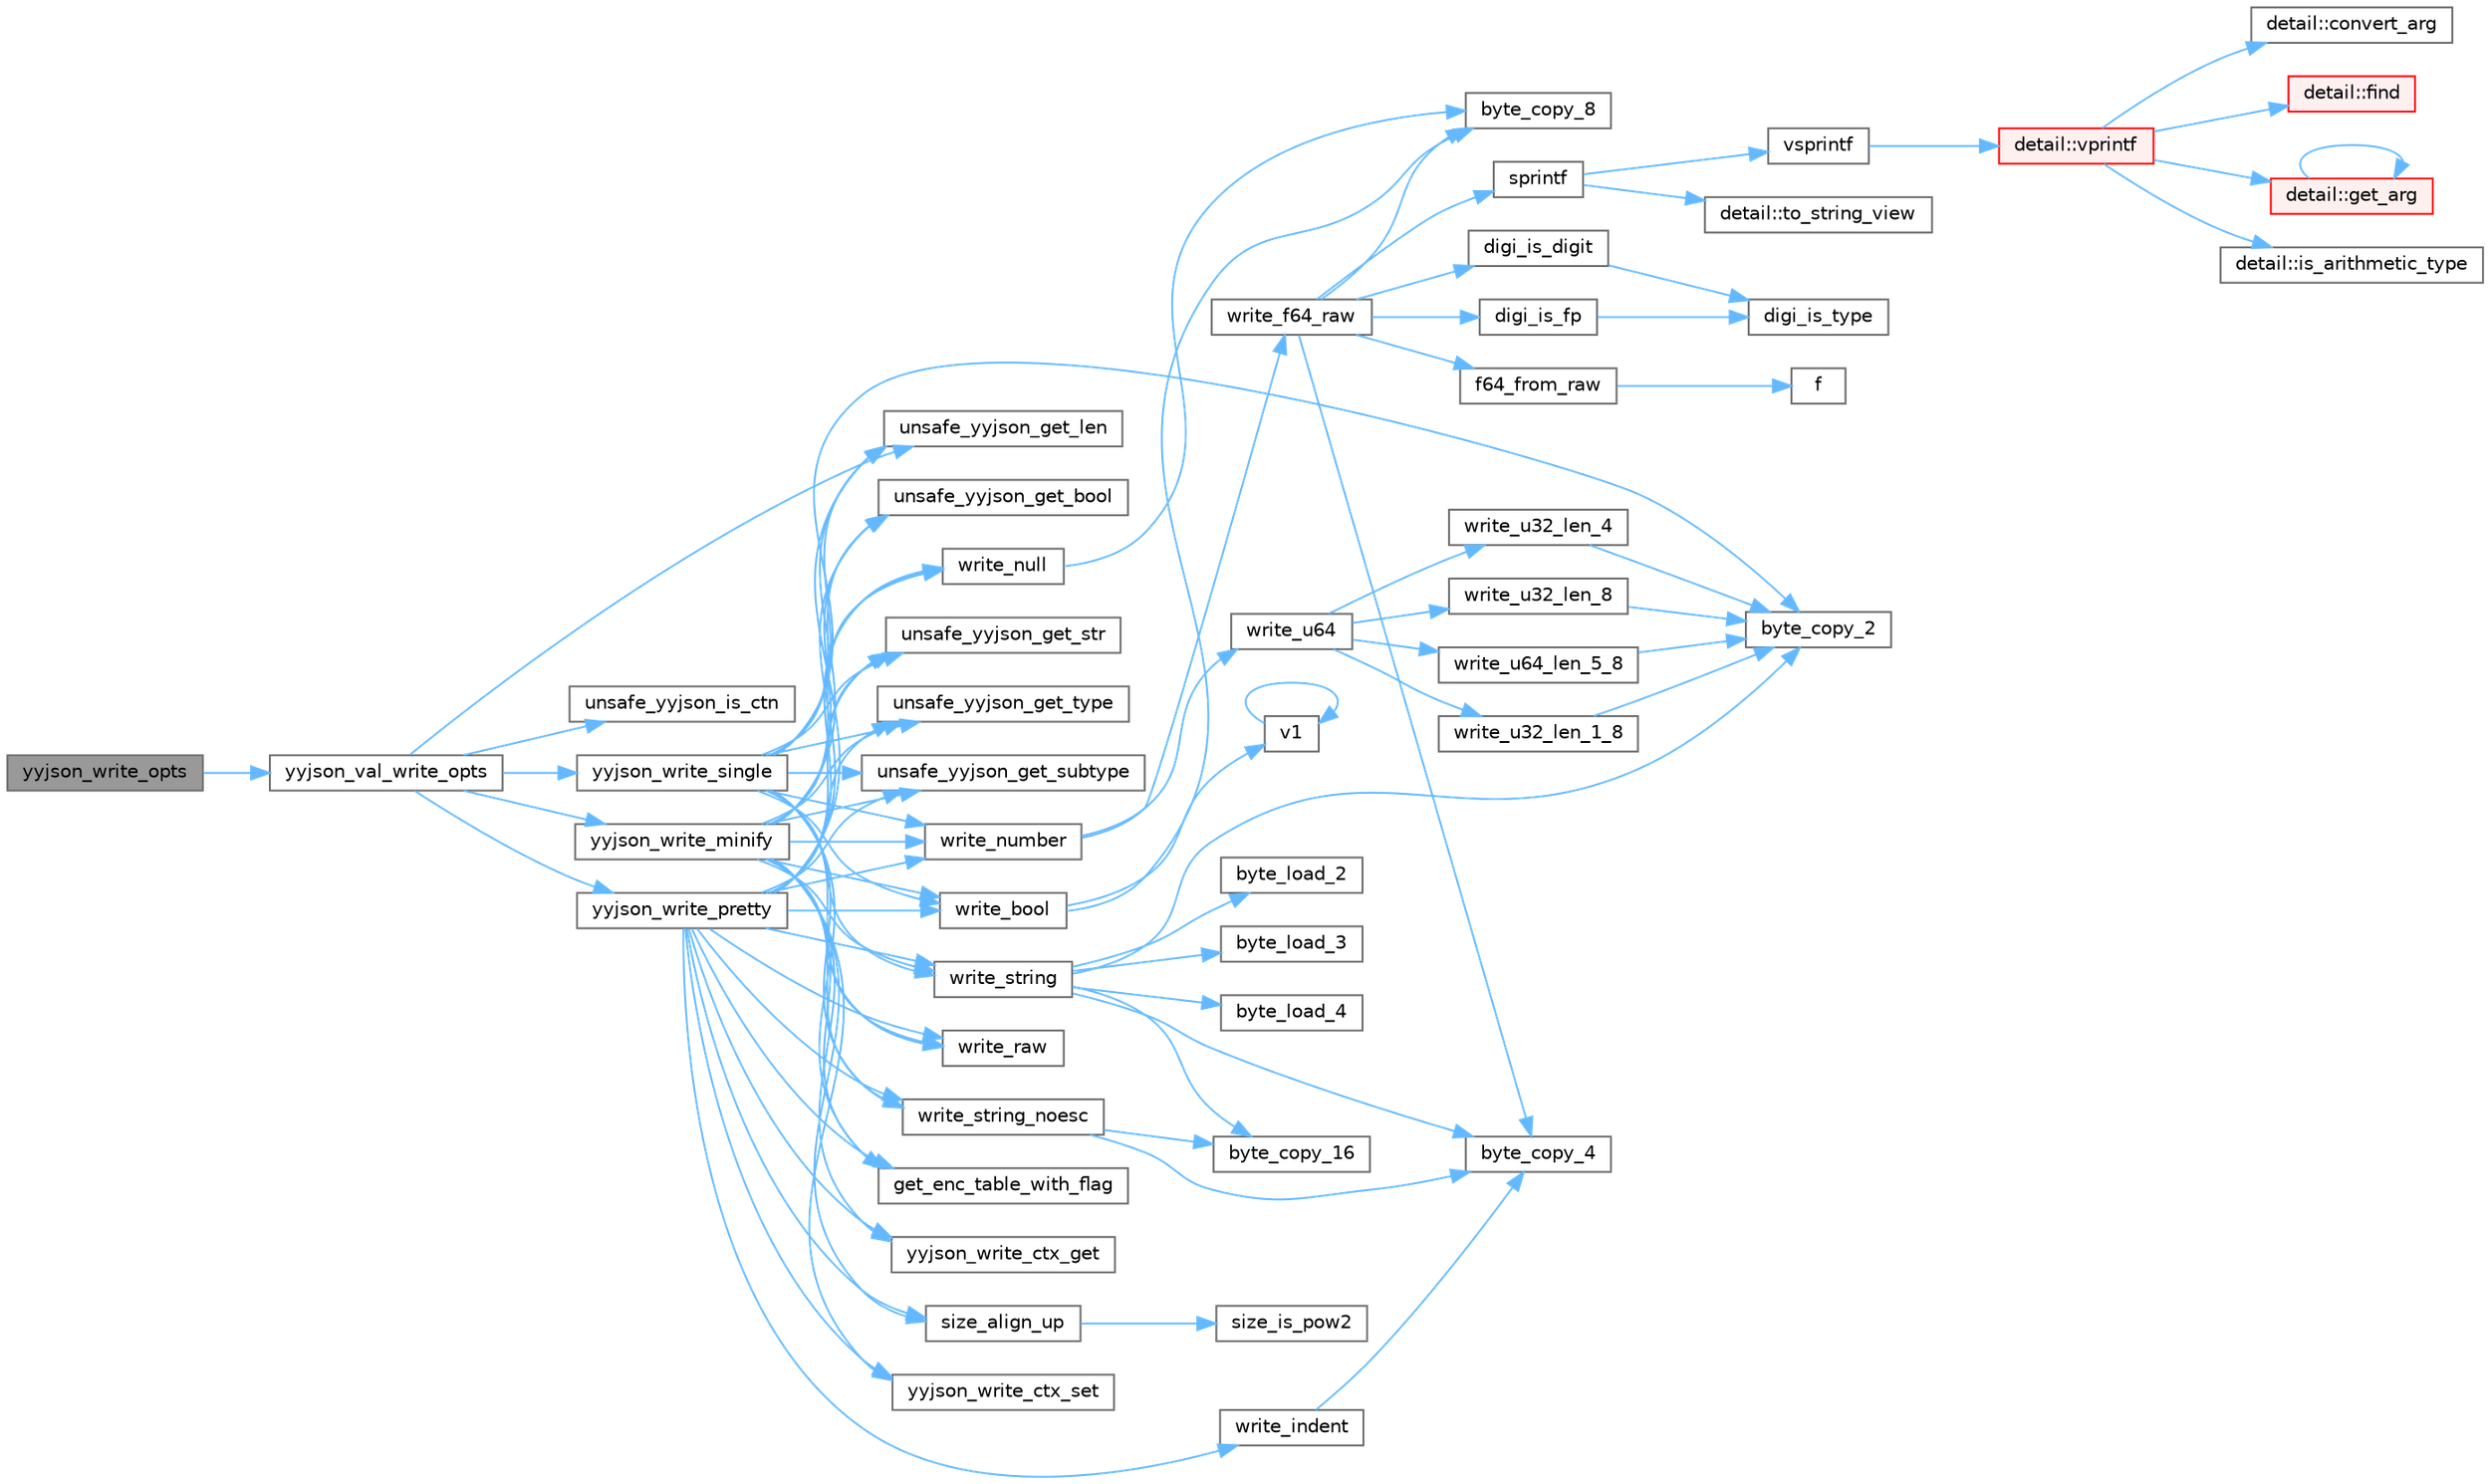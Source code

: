 digraph "yyjson_write_opts"
{
 // LATEX_PDF_SIZE
  bgcolor="transparent";
  edge [fontname=Helvetica,fontsize=10,labelfontname=Helvetica,labelfontsize=10];
  node [fontname=Helvetica,fontsize=10,shape=box,height=0.2,width=0.4];
  rankdir="LR";
  Node1 [id="Node000001",label="yyjson_write_opts",height=0.2,width=0.4,color="gray40", fillcolor="grey60", style="filled", fontcolor="black",tooltip=" "];
  Node1 -> Node2 [id="edge1_Node000001_Node000002",color="steelblue1",style="solid",tooltip=" "];
  Node2 [id="Node000002",label="yyjson_val_write_opts",height=0.2,width=0.4,color="grey40", fillcolor="white", style="filled",URL="$yyjson_8c.html#ad44cafd6e2d11074f3cdf221a3d8da89",tooltip=" "];
  Node2 -> Node3 [id="edge2_Node000002_Node000003",color="steelblue1",style="solid",tooltip=" "];
  Node3 [id="Node000003",label="unsafe_yyjson_get_len",height=0.2,width=0.4,color="grey40", fillcolor="white", style="filled",URL="$yyjson_8h.html#a445bf8a7f9981e4797bf95db944ddf8f",tooltip=" "];
  Node2 -> Node4 [id="edge3_Node000002_Node000004",color="steelblue1",style="solid",tooltip=" "];
  Node4 [id="Node000004",label="unsafe_yyjson_is_ctn",height=0.2,width=0.4,color="grey40", fillcolor="white", style="filled",URL="$yyjson_8h.html#afe1e8995e63d29297d569c4a848bf5a2",tooltip=" "];
  Node2 -> Node5 [id="edge4_Node000002_Node000005",color="steelblue1",style="solid",tooltip=" "];
  Node5 [id="Node000005",label="yyjson_write_minify",height=0.2,width=0.4,color="grey40", fillcolor="white", style="filled",URL="$yyjson_8c.html#a7b5b8dcf2347df43d4614aba6c880475",tooltip=" "];
  Node5 -> Node6 [id="edge5_Node000005_Node000006",color="steelblue1",style="solid",tooltip=" "];
  Node6 [id="Node000006",label="get_enc_table_with_flag",height=0.2,width=0.4,color="grey40", fillcolor="white", style="filled",URL="$yyjson_8c.html#a4b810e39a1c70f479ea48f4b6be239b0",tooltip=" "];
  Node5 -> Node7 [id="edge6_Node000005_Node000007",color="steelblue1",style="solid",tooltip=" "];
  Node7 [id="Node000007",label="size_align_up",height=0.2,width=0.4,color="grey40", fillcolor="white", style="filled",URL="$yyjson_8c.html#aee0ecba3f0e01a145a4bd084c40b53b6",tooltip=" "];
  Node7 -> Node8 [id="edge7_Node000007_Node000008",color="steelblue1",style="solid",tooltip=" "];
  Node8 [id="Node000008",label="size_is_pow2",height=0.2,width=0.4,color="grey40", fillcolor="white", style="filled",URL="$yyjson_8c.html#a9c435a75a5fc566d5382ba2646704a18",tooltip=" "];
  Node5 -> Node9 [id="edge8_Node000005_Node000009",color="steelblue1",style="solid",tooltip=" "];
  Node9 [id="Node000009",label="unsafe_yyjson_get_bool",height=0.2,width=0.4,color="grey40", fillcolor="white", style="filled",URL="$yyjson_8h.html#a3ef8c1e13a7f67eead2d945125769f90",tooltip=" "];
  Node5 -> Node3 [id="edge9_Node000005_Node000003",color="steelblue1",style="solid",tooltip=" "];
  Node5 -> Node10 [id="edge10_Node000005_Node000010",color="steelblue1",style="solid",tooltip=" "];
  Node10 [id="Node000010",label="unsafe_yyjson_get_str",height=0.2,width=0.4,color="grey40", fillcolor="white", style="filled",URL="$yyjson_8h.html#a879b3c14194afd5b60d663640998c020",tooltip=" "];
  Node5 -> Node11 [id="edge11_Node000005_Node000011",color="steelblue1",style="solid",tooltip=" "];
  Node11 [id="Node000011",label="unsafe_yyjson_get_subtype",height=0.2,width=0.4,color="grey40", fillcolor="white", style="filled",URL="$yyjson_8h.html#a735848e46f26bfe3dfb333c7f890205e",tooltip=" "];
  Node5 -> Node12 [id="edge12_Node000005_Node000012",color="steelblue1",style="solid",tooltip=" "];
  Node12 [id="Node000012",label="unsafe_yyjson_get_type",height=0.2,width=0.4,color="grey40", fillcolor="white", style="filled",URL="$yyjson_8h.html#a25aa2b2a33dccb9af7da4576b3cbe6ab",tooltip=" "];
  Node5 -> Node13 [id="edge13_Node000005_Node000013",color="steelblue1",style="solid",tooltip=" "];
  Node13 [id="Node000013",label="write_bool",height=0.2,width=0.4,color="grey40", fillcolor="white", style="filled",URL="$yyjson_8c.html#a8f48aafc5963521f3da75e2448f0d084",tooltip=" "];
  Node13 -> Node14 [id="edge14_Node000013_Node000014",color="steelblue1",style="solid",tooltip=" "];
  Node14 [id="Node000014",label="byte_copy_8",height=0.2,width=0.4,color="grey40", fillcolor="white", style="filled",URL="$yyjson_8c.html#a03dd49c937c12d9a85deaac184d25eb9",tooltip=" "];
  Node13 -> Node15 [id="edge15_Node000013_Node000015",color="steelblue1",style="solid",tooltip=" "];
  Node15 [id="Node000015",label="v1",height=0.2,width=0.4,color="grey40", fillcolor="white", style="filled",URL="$_tutorial___reshape_mat2_vec_8cpp.html#a10bd710692c91bc238f2e1da77730678",tooltip=" "];
  Node15 -> Node15 [id="edge16_Node000015_Node000015",color="steelblue1",style="solid",tooltip=" "];
  Node5 -> Node16 [id="edge17_Node000005_Node000016",color="steelblue1",style="solid",tooltip=" "];
  Node16 [id="Node000016",label="write_null",height=0.2,width=0.4,color="grey40", fillcolor="white", style="filled",URL="$yyjson_8c.html#a9ab2502373a7c2ad7decc10b76c47043",tooltip=" "];
  Node16 -> Node14 [id="edge18_Node000016_Node000014",color="steelblue1",style="solid",tooltip=" "];
  Node5 -> Node17 [id="edge19_Node000005_Node000017",color="steelblue1",style="solid",tooltip=" "];
  Node17 [id="Node000017",label="write_number",height=0.2,width=0.4,color="grey40", fillcolor="white", style="filled",URL="$yyjson_8c.html#a7a6eb98c82d060a1b4b1b25ae9169770",tooltip=" "];
  Node17 -> Node18 [id="edge20_Node000017_Node000018",color="steelblue1",style="solid",tooltip=" "];
  Node18 [id="Node000018",label="write_f64_raw",height=0.2,width=0.4,color="grey40", fillcolor="white", style="filled",URL="$yyjson_8c.html#a429024eddbd3335464adf309aef2db7f",tooltip=" "];
  Node18 -> Node19 [id="edge21_Node000018_Node000019",color="steelblue1",style="solid",tooltip=" "];
  Node19 [id="Node000019",label="byte_copy_4",height=0.2,width=0.4,color="grey40", fillcolor="white", style="filled",URL="$yyjson_8c.html#a98219967baeab34ab615b4ccda0df146",tooltip=" "];
  Node18 -> Node14 [id="edge22_Node000018_Node000014",color="steelblue1",style="solid",tooltip=" "];
  Node18 -> Node20 [id="edge23_Node000018_Node000020",color="steelblue1",style="solid",tooltip=" "];
  Node20 [id="Node000020",label="digi_is_digit",height=0.2,width=0.4,color="grey40", fillcolor="white", style="filled",URL="$yyjson_8c.html#ac16e36c200b16a17041aac1ed37276d7",tooltip=" "];
  Node20 -> Node21 [id="edge24_Node000020_Node000021",color="steelblue1",style="solid",tooltip=" "];
  Node21 [id="Node000021",label="digi_is_type",height=0.2,width=0.4,color="grey40", fillcolor="white", style="filled",URL="$yyjson_8c.html#aae236fd488306e08c5844189ad6d6570",tooltip=" "];
  Node18 -> Node22 [id="edge25_Node000018_Node000022",color="steelblue1",style="solid",tooltip=" "];
  Node22 [id="Node000022",label="digi_is_fp",height=0.2,width=0.4,color="grey40", fillcolor="white", style="filled",URL="$yyjson_8c.html#ac38bca46c8cbb1107ca4188d2eb4fcbe",tooltip=" "];
  Node22 -> Node21 [id="edge26_Node000022_Node000021",color="steelblue1",style="solid",tooltip=" "];
  Node18 -> Node23 [id="edge27_Node000018_Node000023",color="steelblue1",style="solid",tooltip=" "];
  Node23 [id="Node000023",label="f64_from_raw",height=0.2,width=0.4,color="grey40", fillcolor="white", style="filled",URL="$yyjson_8c.html#a7d61d2afe6fefb1935af9086d95ee8a8",tooltip=" "];
  Node23 -> Node24 [id="edge28_Node000023_Node000024",color="steelblue1",style="solid",tooltip=" "];
  Node24 [id="Node000024",label="f",height=0.2,width=0.4,color="grey40", fillcolor="white", style="filled",URL="$cxx11__tensor__map_8cpp.html#a7f507fea02198f6cb81c86640c7b1a4e",tooltip=" "];
  Node18 -> Node25 [id="edge29_Node000018_Node000025",color="steelblue1",style="solid",tooltip=" "];
  Node25 [id="Node000025",label="sprintf",height=0.2,width=0.4,color="grey40", fillcolor="white", style="filled",URL="$printf_8h.html#aa7d2e7e454d3fe606a71504a119dc894",tooltip=" "];
  Node25 -> Node26 [id="edge30_Node000025_Node000026",color="steelblue1",style="solid",tooltip=" "];
  Node26 [id="Node000026",label="detail::to_string_view",height=0.2,width=0.4,color="grey40", fillcolor="white", style="filled",URL="$namespacedetail.html#abeae79fa3e1eded2d8fbd56cc9f0960e",tooltip=" "];
  Node25 -> Node27 [id="edge31_Node000025_Node000027",color="steelblue1",style="solid",tooltip=" "];
  Node27 [id="Node000027",label="vsprintf",height=0.2,width=0.4,color="grey40", fillcolor="white", style="filled",URL="$printf_8h.html#a5e1075a6c1fce5050424f97a2fac648f",tooltip=" "];
  Node27 -> Node28 [id="edge32_Node000027_Node000028",color="steelblue1",style="solid",tooltip=" "];
  Node28 [id="Node000028",label="detail::vprintf",height=0.2,width=0.4,color="red", fillcolor="#FFF0F0", style="filled",URL="$namespacedetail.html#a1c8c2218e4c822aa8f743fb9c573717f",tooltip=" "];
  Node28 -> Node29 [id="edge33_Node000028_Node000029",color="steelblue1",style="solid",tooltip=" "];
  Node29 [id="Node000029",label="detail::convert_arg",height=0.2,width=0.4,color="grey40", fillcolor="white", style="filled",URL="$namespacedetail.html#a03c11572c9a664266d6925f327dec7f3",tooltip=" "];
  Node28 -> Node30 [id="edge34_Node000028_Node000030",color="steelblue1",style="solid",tooltip=" "];
  Node30 [id="Node000030",label="detail::find",height=0.2,width=0.4,color="red", fillcolor="#FFF0F0", style="filled",URL="$namespacedetail.html#a6b71952fab3dc32f3edb2c3e9811d8d9",tooltip=" "];
  Node28 -> Node32 [id="edge35_Node000028_Node000032",color="steelblue1",style="solid",tooltip=" "];
  Node32 [id="Node000032",label="detail::get_arg",height=0.2,width=0.4,color="red", fillcolor="#FFF0F0", style="filled",URL="$namespacedetail.html#a342ef250e45bd09b2ef666b6fae1c355",tooltip=" "];
  Node32 -> Node32 [id="edge36_Node000032_Node000032",color="steelblue1",style="solid",tooltip=" "];
  Node28 -> Node34 [id="edge37_Node000028_Node000034",color="steelblue1",style="solid",tooltip=" "];
  Node34 [id="Node000034",label="detail::is_arithmetic_type",height=0.2,width=0.4,color="grey40", fillcolor="white", style="filled",URL="$namespacedetail.html#a802c50a56a3495fdab6020b375ba1389",tooltip=" "];
  Node17 -> Node55 [id="edge38_Node000017_Node000055",color="steelblue1",style="solid",tooltip=" "];
  Node55 [id="Node000055",label="write_u64",height=0.2,width=0.4,color="grey40", fillcolor="white", style="filled",URL="$yyjson_8c.html#aa2f06c8a20b378eb29cfe95d0af5c95e",tooltip=" "];
  Node55 -> Node56 [id="edge39_Node000055_Node000056",color="steelblue1",style="solid",tooltip=" "];
  Node56 [id="Node000056",label="write_u32_len_1_8",height=0.2,width=0.4,color="grey40", fillcolor="white", style="filled",URL="$yyjson_8c.html#a5a7d8b8a37067ca47adb0b419814ef9a",tooltip=" "];
  Node56 -> Node57 [id="edge40_Node000056_Node000057",color="steelblue1",style="solid",tooltip=" "];
  Node57 [id="Node000057",label="byte_copy_2",height=0.2,width=0.4,color="grey40", fillcolor="white", style="filled",URL="$yyjson_8c.html#ac6a11726824f52b6413a67488f5a3152",tooltip=" "];
  Node55 -> Node58 [id="edge41_Node000055_Node000058",color="steelblue1",style="solid",tooltip=" "];
  Node58 [id="Node000058",label="write_u32_len_4",height=0.2,width=0.4,color="grey40", fillcolor="white", style="filled",URL="$yyjson_8c.html#ae5ef2b18cbf8ab8c261b23aab6d3bea3",tooltip=" "];
  Node58 -> Node57 [id="edge42_Node000058_Node000057",color="steelblue1",style="solid",tooltip=" "];
  Node55 -> Node59 [id="edge43_Node000055_Node000059",color="steelblue1",style="solid",tooltip=" "];
  Node59 [id="Node000059",label="write_u32_len_8",height=0.2,width=0.4,color="grey40", fillcolor="white", style="filled",URL="$yyjson_8c.html#ab1d9fcbafc860e770ed5aa9fc70577fc",tooltip=" "];
  Node59 -> Node57 [id="edge44_Node000059_Node000057",color="steelblue1",style="solid",tooltip=" "];
  Node55 -> Node60 [id="edge45_Node000055_Node000060",color="steelblue1",style="solid",tooltip=" "];
  Node60 [id="Node000060",label="write_u64_len_5_8",height=0.2,width=0.4,color="grey40", fillcolor="white", style="filled",URL="$yyjson_8c.html#a5b33c978167aa4a5c34d27715c133757",tooltip=" "];
  Node60 -> Node57 [id="edge46_Node000060_Node000057",color="steelblue1",style="solid",tooltip=" "];
  Node5 -> Node61 [id="edge47_Node000005_Node000061",color="steelblue1",style="solid",tooltip=" "];
  Node61 [id="Node000061",label="write_raw",height=0.2,width=0.4,color="grey40", fillcolor="white", style="filled",URL="$yyjson_8c.html#a595a43099038f73ab0af2b4209b1f0fd",tooltip=" "];
  Node5 -> Node62 [id="edge48_Node000005_Node000062",color="steelblue1",style="solid",tooltip=" "];
  Node62 [id="Node000062",label="write_string",height=0.2,width=0.4,color="grey40", fillcolor="white", style="filled",URL="$yyjson_8c.html#a1aadf662e6fc22a6419db27146e38472",tooltip=" "];
  Node62 -> Node63 [id="edge49_Node000062_Node000063",color="steelblue1",style="solid",tooltip=" "];
  Node63 [id="Node000063",label="byte_copy_16",height=0.2,width=0.4,color="grey40", fillcolor="white", style="filled",URL="$yyjson_8c.html#a1720d43cc1ae5984a4e5751dbe7301a0",tooltip=" "];
  Node62 -> Node57 [id="edge50_Node000062_Node000057",color="steelblue1",style="solid",tooltip=" "];
  Node62 -> Node19 [id="edge51_Node000062_Node000019",color="steelblue1",style="solid",tooltip=" "];
  Node62 -> Node64 [id="edge52_Node000062_Node000064",color="steelblue1",style="solid",tooltip=" "];
  Node64 [id="Node000064",label="byte_load_2",height=0.2,width=0.4,color="grey40", fillcolor="white", style="filled",URL="$yyjson_8c.html#abd106e94ebb52b1b9c0e79e2246f24bd",tooltip=" "];
  Node62 -> Node65 [id="edge53_Node000062_Node000065",color="steelblue1",style="solid",tooltip=" "];
  Node65 [id="Node000065",label="byte_load_3",height=0.2,width=0.4,color="grey40", fillcolor="white", style="filled",URL="$yyjson_8c.html#a31005a45113248534b4ae663dc0a85f3",tooltip=" "];
  Node62 -> Node66 [id="edge54_Node000062_Node000066",color="steelblue1",style="solid",tooltip=" "];
  Node66 [id="Node000066",label="byte_load_4",height=0.2,width=0.4,color="grey40", fillcolor="white", style="filled",URL="$yyjson_8c.html#a87c460a03bebacd0dcdad97440488c2b",tooltip=" "];
  Node5 -> Node67 [id="edge55_Node000005_Node000067",color="steelblue1",style="solid",tooltip=" "];
  Node67 [id="Node000067",label="write_string_noesc",height=0.2,width=0.4,color="grey40", fillcolor="white", style="filled",URL="$yyjson_8c.html#ab1d27351bed7d1f6f632f75dcf9846de",tooltip=" "];
  Node67 -> Node63 [id="edge56_Node000067_Node000063",color="steelblue1",style="solid",tooltip=" "];
  Node67 -> Node19 [id="edge57_Node000067_Node000019",color="steelblue1",style="solid",tooltip=" "];
  Node5 -> Node68 [id="edge58_Node000005_Node000068",color="steelblue1",style="solid",tooltip=" "];
  Node68 [id="Node000068",label="yyjson_write_ctx_get",height=0.2,width=0.4,color="grey40", fillcolor="white", style="filled",URL="$yyjson_8c.html#a4cf9be968e5aeb4fcab3b5e69e4fc16a",tooltip=" "];
  Node5 -> Node69 [id="edge59_Node000005_Node000069",color="steelblue1",style="solid",tooltip=" "];
  Node69 [id="Node000069",label="yyjson_write_ctx_set",height=0.2,width=0.4,color="grey40", fillcolor="white", style="filled",URL="$yyjson_8c.html#a6c3d75b90a9781ea82eed3f3c6b8bd50",tooltip=" "];
  Node2 -> Node70 [id="edge60_Node000002_Node000070",color="steelblue1",style="solid",tooltip=" "];
  Node70 [id="Node000070",label="yyjson_write_pretty",height=0.2,width=0.4,color="grey40", fillcolor="white", style="filled",URL="$yyjson_8c.html#a0bff42b5e803c820afd0c4c539578840",tooltip=" "];
  Node70 -> Node6 [id="edge61_Node000070_Node000006",color="steelblue1",style="solid",tooltip=" "];
  Node70 -> Node7 [id="edge62_Node000070_Node000007",color="steelblue1",style="solid",tooltip=" "];
  Node70 -> Node9 [id="edge63_Node000070_Node000009",color="steelblue1",style="solid",tooltip=" "];
  Node70 -> Node3 [id="edge64_Node000070_Node000003",color="steelblue1",style="solid",tooltip=" "];
  Node70 -> Node10 [id="edge65_Node000070_Node000010",color="steelblue1",style="solid",tooltip=" "];
  Node70 -> Node11 [id="edge66_Node000070_Node000011",color="steelblue1",style="solid",tooltip=" "];
  Node70 -> Node12 [id="edge67_Node000070_Node000012",color="steelblue1",style="solid",tooltip=" "];
  Node70 -> Node13 [id="edge68_Node000070_Node000013",color="steelblue1",style="solid",tooltip=" "];
  Node70 -> Node71 [id="edge69_Node000070_Node000071",color="steelblue1",style="solid",tooltip=" "];
  Node71 [id="Node000071",label="write_indent",height=0.2,width=0.4,color="grey40", fillcolor="white", style="filled",URL="$yyjson_8c.html#ac6e21689f9ccf3981672a321d7d02e47",tooltip=" "];
  Node71 -> Node19 [id="edge70_Node000071_Node000019",color="steelblue1",style="solid",tooltip=" "];
  Node70 -> Node16 [id="edge71_Node000070_Node000016",color="steelblue1",style="solid",tooltip=" "];
  Node70 -> Node17 [id="edge72_Node000070_Node000017",color="steelblue1",style="solid",tooltip=" "];
  Node70 -> Node61 [id="edge73_Node000070_Node000061",color="steelblue1",style="solid",tooltip=" "];
  Node70 -> Node62 [id="edge74_Node000070_Node000062",color="steelblue1",style="solid",tooltip=" "];
  Node70 -> Node67 [id="edge75_Node000070_Node000067",color="steelblue1",style="solid",tooltip=" "];
  Node70 -> Node68 [id="edge76_Node000070_Node000068",color="steelblue1",style="solid",tooltip=" "];
  Node70 -> Node69 [id="edge77_Node000070_Node000069",color="steelblue1",style="solid",tooltip=" "];
  Node2 -> Node72 [id="edge78_Node000002_Node000072",color="steelblue1",style="solid",tooltip=" "];
  Node72 [id="Node000072",label="yyjson_write_single",height=0.2,width=0.4,color="grey40", fillcolor="white", style="filled",URL="$yyjson_8c.html#a083e9d39ef4daa8ddc5c6474ccf5e468",tooltip=" "];
  Node72 -> Node57 [id="edge79_Node000072_Node000057",color="steelblue1",style="solid",tooltip=" "];
  Node72 -> Node6 [id="edge80_Node000072_Node000006",color="steelblue1",style="solid",tooltip=" "];
  Node72 -> Node9 [id="edge81_Node000072_Node000009",color="steelblue1",style="solid",tooltip=" "];
  Node72 -> Node3 [id="edge82_Node000072_Node000003",color="steelblue1",style="solid",tooltip=" "];
  Node72 -> Node10 [id="edge83_Node000072_Node000010",color="steelblue1",style="solid",tooltip=" "];
  Node72 -> Node11 [id="edge84_Node000072_Node000011",color="steelblue1",style="solid",tooltip=" "];
  Node72 -> Node12 [id="edge85_Node000072_Node000012",color="steelblue1",style="solid",tooltip=" "];
  Node72 -> Node13 [id="edge86_Node000072_Node000013",color="steelblue1",style="solid",tooltip=" "];
  Node72 -> Node16 [id="edge87_Node000072_Node000016",color="steelblue1",style="solid",tooltip=" "];
  Node72 -> Node17 [id="edge88_Node000072_Node000017",color="steelblue1",style="solid",tooltip=" "];
  Node72 -> Node61 [id="edge89_Node000072_Node000061",color="steelblue1",style="solid",tooltip=" "];
  Node72 -> Node62 [id="edge90_Node000072_Node000062",color="steelblue1",style="solid",tooltip=" "];
  Node72 -> Node67 [id="edge91_Node000072_Node000067",color="steelblue1",style="solid",tooltip=" "];
}
